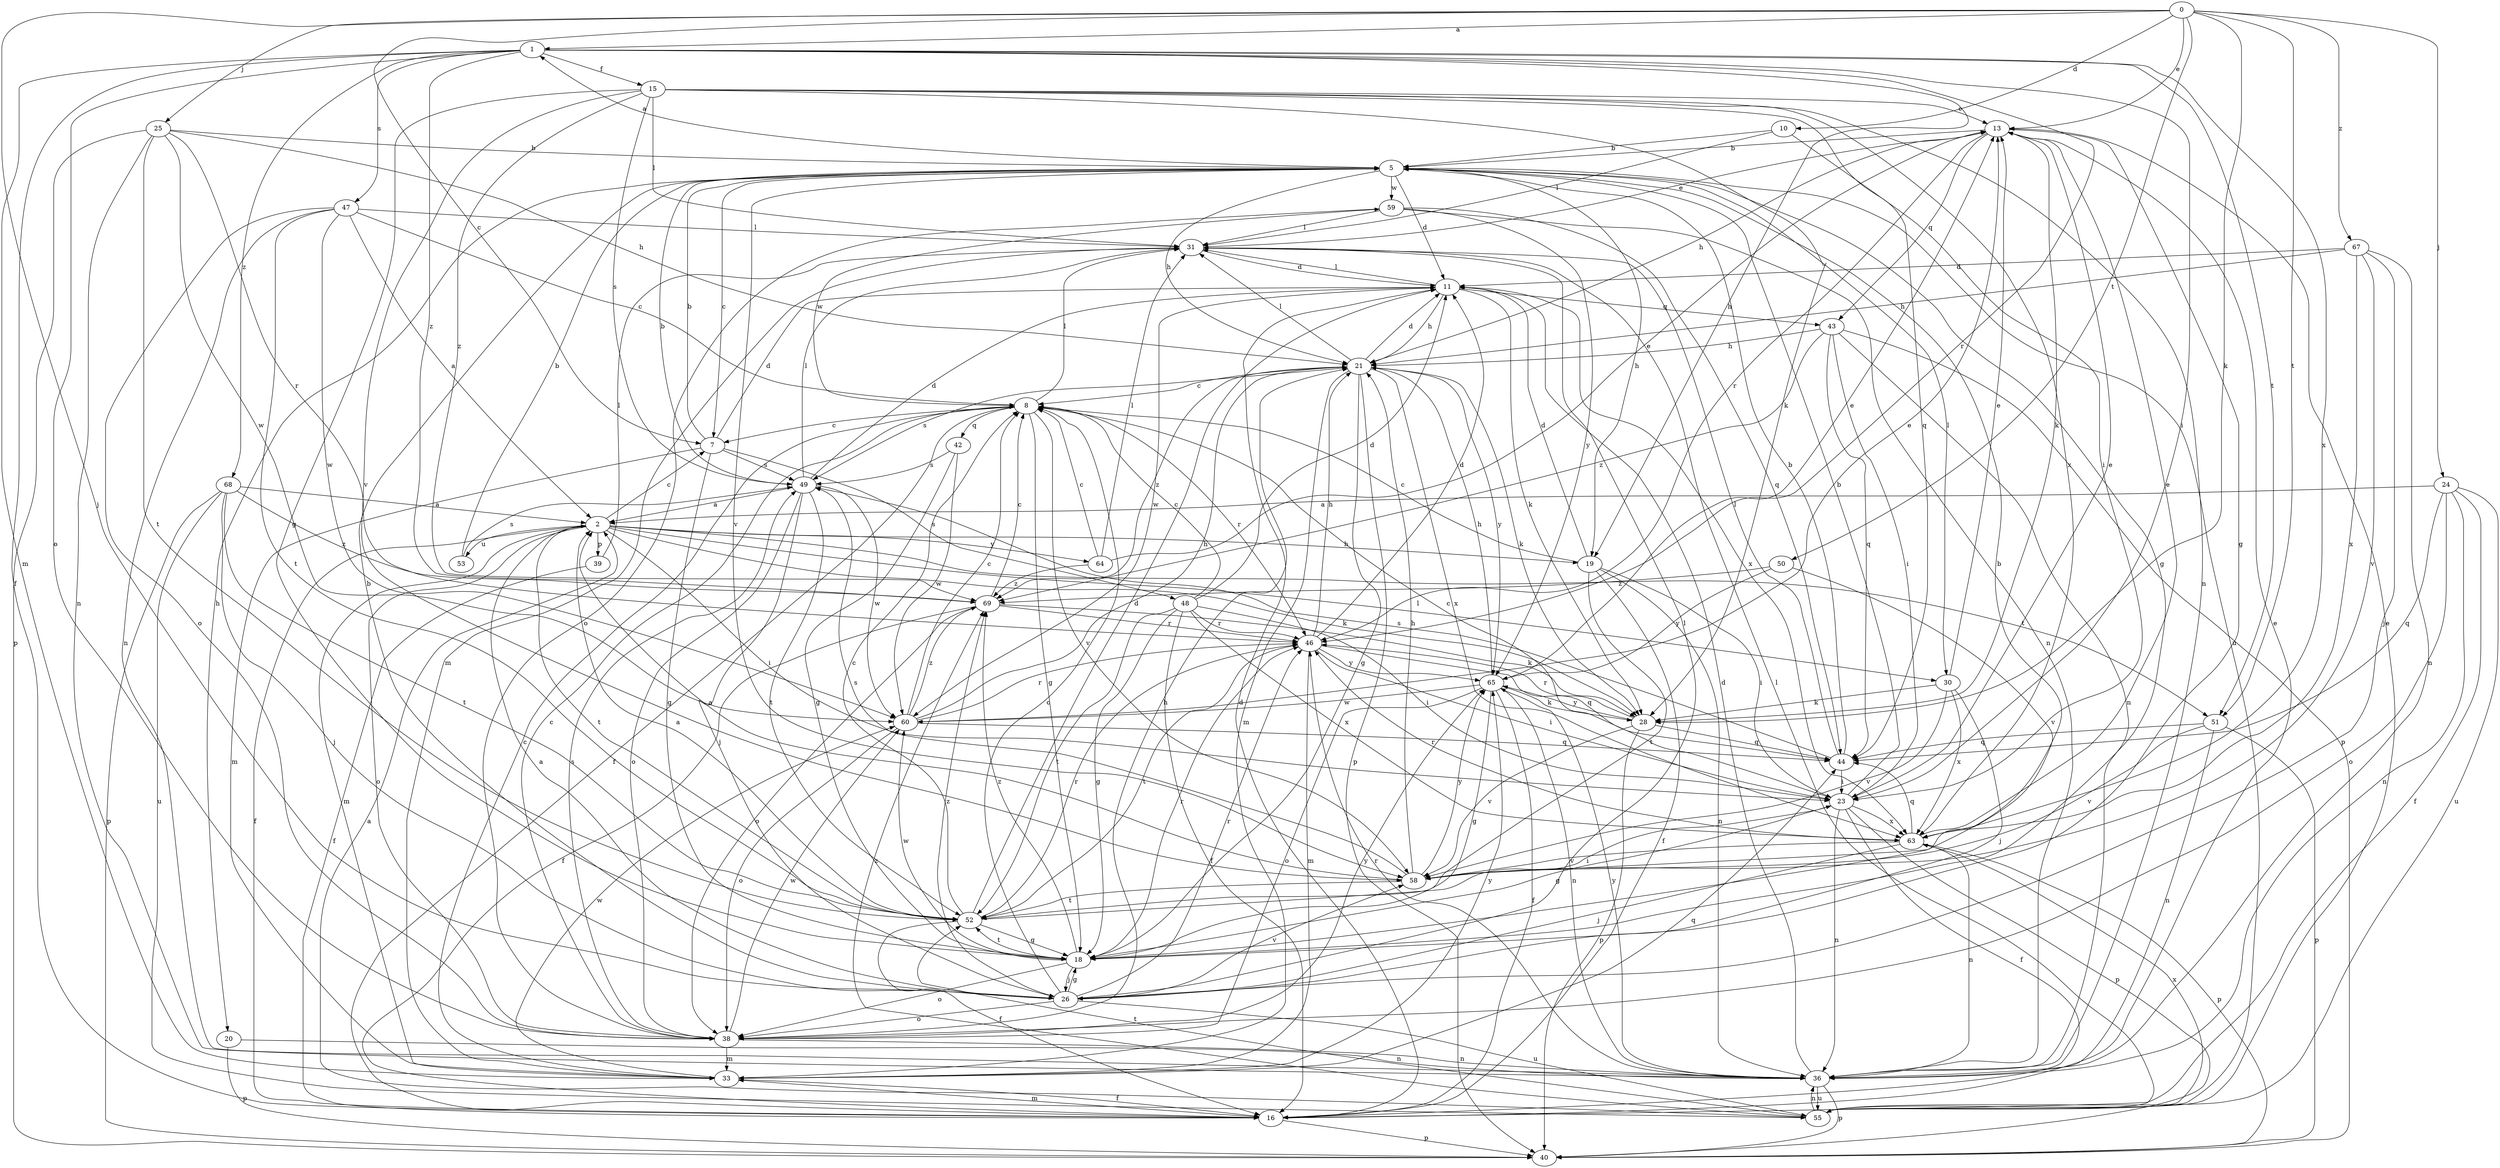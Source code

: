strict digraph  {
0;
1;
2;
5;
7;
8;
10;
11;
13;
15;
16;
18;
19;
20;
21;
23;
24;
25;
26;
28;
30;
31;
33;
36;
38;
39;
40;
42;
43;
44;
46;
47;
48;
49;
50;
51;
52;
53;
55;
58;
59;
60;
63;
64;
65;
67;
68;
69;
0 -> 1  [label=a];
0 -> 7  [label=c];
0 -> 10  [label=d];
0 -> 13  [label=e];
0 -> 24  [label=j];
0 -> 25  [label=j];
0 -> 26  [label=j];
0 -> 28  [label=k];
0 -> 50  [label=t];
0 -> 51  [label=t];
0 -> 67  [label=z];
1 -> 15  [label=f];
1 -> 16  [label=f];
1 -> 19  [label=h];
1 -> 23  [label=i];
1 -> 33  [label=m];
1 -> 38  [label=o];
1 -> 46  [label=r];
1 -> 47  [label=s];
1 -> 51  [label=t];
1 -> 63  [label=x];
1 -> 68  [label=z];
1 -> 69  [label=z];
2 -> 7  [label=c];
2 -> 16  [label=f];
2 -> 19  [label=h];
2 -> 23  [label=i];
2 -> 28  [label=k];
2 -> 30  [label=l];
2 -> 33  [label=m];
2 -> 38  [label=o];
2 -> 39  [label=p];
2 -> 51  [label=t];
2 -> 52  [label=t];
2 -> 53  [label=u];
2 -> 64  [label=y];
5 -> 1  [label=a];
5 -> 7  [label=c];
5 -> 11  [label=d];
5 -> 18  [label=g];
5 -> 19  [label=h];
5 -> 20  [label=h];
5 -> 21  [label=h];
5 -> 30  [label=l];
5 -> 55  [label=u];
5 -> 58  [label=v];
5 -> 59  [label=w];
7 -> 5  [label=b];
7 -> 11  [label=d];
7 -> 18  [label=g];
7 -> 33  [label=m];
7 -> 48  [label=s];
7 -> 49  [label=s];
8 -> 7  [label=c];
8 -> 16  [label=f];
8 -> 18  [label=g];
8 -> 31  [label=l];
8 -> 42  [label=q];
8 -> 46  [label=r];
8 -> 58  [label=v];
8 -> 59  [label=w];
10 -> 5  [label=b];
10 -> 23  [label=i];
10 -> 31  [label=l];
11 -> 21  [label=h];
11 -> 28  [label=k];
11 -> 31  [label=l];
11 -> 43  [label=q];
11 -> 60  [label=w];
11 -> 63  [label=x];
13 -> 5  [label=b];
13 -> 18  [label=g];
13 -> 21  [label=h];
13 -> 28  [label=k];
13 -> 43  [label=q];
13 -> 46  [label=r];
15 -> 13  [label=e];
15 -> 18  [label=g];
15 -> 28  [label=k];
15 -> 31  [label=l];
15 -> 36  [label=n];
15 -> 44  [label=q];
15 -> 49  [label=s];
15 -> 58  [label=v];
15 -> 63  [label=x];
15 -> 69  [label=z];
16 -> 11  [label=d];
16 -> 13  [label=e];
16 -> 33  [label=m];
16 -> 40  [label=p];
18 -> 5  [label=b];
18 -> 26  [label=j];
18 -> 38  [label=o];
18 -> 46  [label=r];
18 -> 52  [label=t];
18 -> 60  [label=w];
18 -> 69  [label=z];
19 -> 8  [label=c];
19 -> 11  [label=d];
19 -> 16  [label=f];
19 -> 23  [label=i];
19 -> 36  [label=n];
19 -> 52  [label=t];
20 -> 36  [label=n];
20 -> 40  [label=p];
21 -> 8  [label=c];
21 -> 11  [label=d];
21 -> 18  [label=g];
21 -> 28  [label=k];
21 -> 31  [label=l];
21 -> 33  [label=m];
21 -> 40  [label=p];
21 -> 49  [label=s];
21 -> 63  [label=x];
21 -> 65  [label=y];
21 -> 69  [label=z];
23 -> 5  [label=b];
23 -> 8  [label=c];
23 -> 13  [label=e];
23 -> 16  [label=f];
23 -> 18  [label=g];
23 -> 36  [label=n];
23 -> 40  [label=p];
23 -> 63  [label=x];
24 -> 2  [label=a];
24 -> 16  [label=f];
24 -> 36  [label=n];
24 -> 38  [label=o];
24 -> 44  [label=q];
24 -> 55  [label=u];
25 -> 5  [label=b];
25 -> 21  [label=h];
25 -> 36  [label=n];
25 -> 40  [label=p];
25 -> 46  [label=r];
25 -> 52  [label=t];
25 -> 60  [label=w];
26 -> 2  [label=a];
26 -> 5  [label=b];
26 -> 8  [label=c];
26 -> 18  [label=g];
26 -> 31  [label=l];
26 -> 38  [label=o];
26 -> 46  [label=r];
26 -> 55  [label=u];
26 -> 58  [label=v];
26 -> 69  [label=z];
28 -> 40  [label=p];
28 -> 44  [label=q];
28 -> 46  [label=r];
28 -> 58  [label=v];
28 -> 65  [label=y];
30 -> 13  [label=e];
30 -> 26  [label=j];
30 -> 28  [label=k];
30 -> 58  [label=v];
30 -> 63  [label=x];
31 -> 11  [label=d];
31 -> 13  [label=e];
31 -> 33  [label=m];
33 -> 8  [label=c];
33 -> 16  [label=f];
33 -> 44  [label=q];
33 -> 60  [label=w];
33 -> 65  [label=y];
36 -> 11  [label=d];
36 -> 40  [label=p];
36 -> 46  [label=r];
36 -> 55  [label=u];
36 -> 65  [label=y];
38 -> 8  [label=c];
38 -> 21  [label=h];
38 -> 33  [label=m];
38 -> 36  [label=n];
38 -> 49  [label=s];
38 -> 60  [label=w];
38 -> 65  [label=y];
39 -> 16  [label=f];
39 -> 31  [label=l];
42 -> 18  [label=g];
42 -> 49  [label=s];
42 -> 60  [label=w];
43 -> 21  [label=h];
43 -> 23  [label=i];
43 -> 36  [label=n];
43 -> 40  [label=p];
43 -> 44  [label=q];
43 -> 69  [label=z];
44 -> 5  [label=b];
44 -> 23  [label=i];
44 -> 31  [label=l];
44 -> 49  [label=s];
46 -> 11  [label=d];
46 -> 21  [label=h];
46 -> 23  [label=i];
46 -> 33  [label=m];
46 -> 44  [label=q];
46 -> 52  [label=t];
46 -> 65  [label=y];
47 -> 2  [label=a];
47 -> 8  [label=c];
47 -> 31  [label=l];
47 -> 36  [label=n];
47 -> 38  [label=o];
47 -> 52  [label=t];
47 -> 60  [label=w];
48 -> 8  [label=c];
48 -> 11  [label=d];
48 -> 16  [label=f];
48 -> 18  [label=g];
48 -> 23  [label=i];
48 -> 46  [label=r];
48 -> 52  [label=t];
48 -> 63  [label=x];
49 -> 2  [label=a];
49 -> 5  [label=b];
49 -> 11  [label=d];
49 -> 26  [label=j];
49 -> 31  [label=l];
49 -> 38  [label=o];
49 -> 52  [label=t];
49 -> 60  [label=w];
50 -> 58  [label=v];
50 -> 65  [label=y];
50 -> 69  [label=z];
51 -> 36  [label=n];
51 -> 40  [label=p];
51 -> 44  [label=q];
51 -> 58  [label=v];
52 -> 2  [label=a];
52 -> 8  [label=c];
52 -> 11  [label=d];
52 -> 16  [label=f];
52 -> 18  [label=g];
52 -> 23  [label=i];
52 -> 46  [label=r];
53 -> 5  [label=b];
53 -> 49  [label=s];
55 -> 2  [label=a];
55 -> 13  [label=e];
55 -> 31  [label=l];
55 -> 36  [label=n];
55 -> 52  [label=t];
55 -> 63  [label=x];
55 -> 69  [label=z];
58 -> 2  [label=a];
58 -> 21  [label=h];
58 -> 49  [label=s];
58 -> 52  [label=t];
58 -> 65  [label=y];
59 -> 31  [label=l];
59 -> 36  [label=n];
59 -> 38  [label=o];
59 -> 44  [label=q];
59 -> 65  [label=y];
60 -> 8  [label=c];
60 -> 13  [label=e];
60 -> 21  [label=h];
60 -> 38  [label=o];
60 -> 44  [label=q];
60 -> 46  [label=r];
60 -> 69  [label=z];
63 -> 13  [label=e];
63 -> 26  [label=j];
63 -> 36  [label=n];
63 -> 40  [label=p];
63 -> 44  [label=q];
63 -> 46  [label=r];
63 -> 58  [label=v];
64 -> 8  [label=c];
64 -> 13  [label=e];
64 -> 31  [label=l];
64 -> 69  [label=z];
65 -> 13  [label=e];
65 -> 16  [label=f];
65 -> 18  [label=g];
65 -> 21  [label=h];
65 -> 28  [label=k];
65 -> 36  [label=n];
65 -> 38  [label=o];
65 -> 60  [label=w];
67 -> 11  [label=d];
67 -> 21  [label=h];
67 -> 26  [label=j];
67 -> 36  [label=n];
67 -> 58  [label=v];
67 -> 63  [label=x];
68 -> 2  [label=a];
68 -> 26  [label=j];
68 -> 40  [label=p];
68 -> 52  [label=t];
68 -> 55  [label=u];
68 -> 69  [label=z];
69 -> 8  [label=c];
69 -> 16  [label=f];
69 -> 28  [label=k];
69 -> 38  [label=o];
69 -> 46  [label=r];
}
